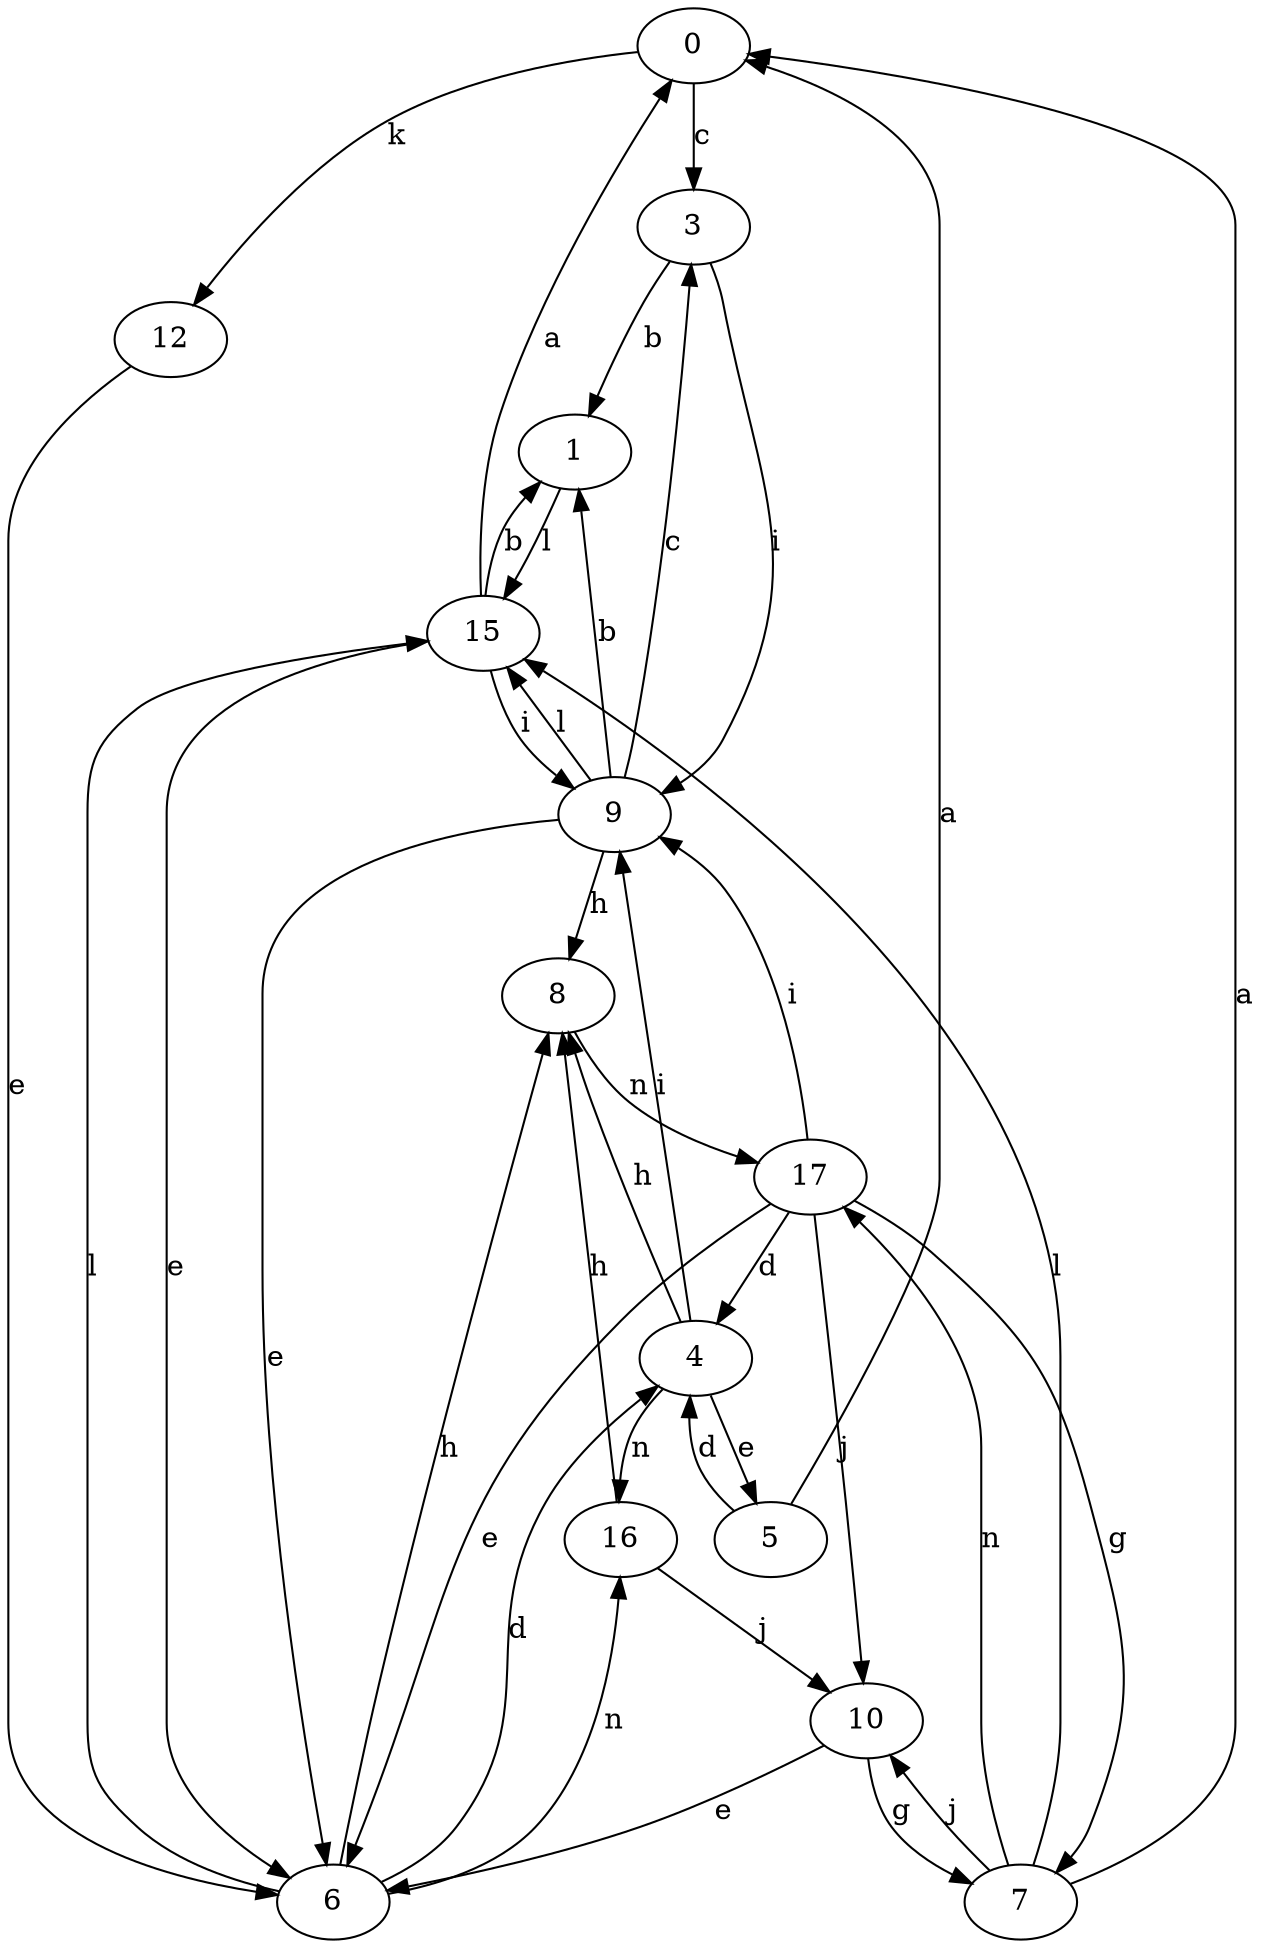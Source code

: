 strict digraph  {
0;
1;
3;
4;
5;
6;
7;
8;
9;
10;
12;
15;
16;
17;
0 -> 3  [label=c];
0 -> 12  [label=k];
1 -> 15  [label=l];
3 -> 1  [label=b];
3 -> 9  [label=i];
4 -> 5  [label=e];
4 -> 8  [label=h];
4 -> 9  [label=i];
4 -> 16  [label=n];
5 -> 0  [label=a];
5 -> 4  [label=d];
6 -> 4  [label=d];
6 -> 8  [label=h];
6 -> 15  [label=l];
6 -> 16  [label=n];
7 -> 0  [label=a];
7 -> 10  [label=j];
7 -> 15  [label=l];
7 -> 17  [label=n];
8 -> 17  [label=n];
9 -> 1  [label=b];
9 -> 3  [label=c];
9 -> 6  [label=e];
9 -> 8  [label=h];
9 -> 15  [label=l];
10 -> 6  [label=e];
10 -> 7  [label=g];
12 -> 6  [label=e];
15 -> 0  [label=a];
15 -> 1  [label=b];
15 -> 6  [label=e];
15 -> 9  [label=i];
16 -> 8  [label=h];
16 -> 10  [label=j];
17 -> 4  [label=d];
17 -> 6  [label=e];
17 -> 7  [label=g];
17 -> 9  [label=i];
17 -> 10  [label=j];
}
